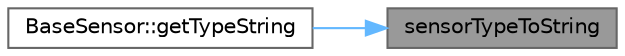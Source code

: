 digraph "sensorTypeToString"
{
 // LATEX_PDF_SIZE
  bgcolor="transparent";
  edge [fontname=Helvetica,fontsize=10,labelfontname=Helvetica,labelfontsize=10];
  node [fontname=Helvetica,fontsize=10,shape=box,height=0.2,width=0.4];
  rankdir="RL";
  Node1 [id="Node000001",label="sensorTypeToString",height=0.2,width=0.4,color="gray40", fillcolor="grey60", style="filled", fontcolor="black",tooltip="Convert a SensorType enum to its string representation."];
  Node1 -> Node2 [id="edge1_Node000001_Node000002",dir="back",color="steelblue1",style="solid",tooltip=" "];
  Node2 [id="Node000002",label="BaseSensor::getTypeString",height=0.2,width=0.4,color="grey40", fillcolor="white", style="filled",URL="$class_base_sensor.html#a1260fb7f82499f81b2efd908d67ab807",tooltip="Get the type of this sensor as a string."];
}
